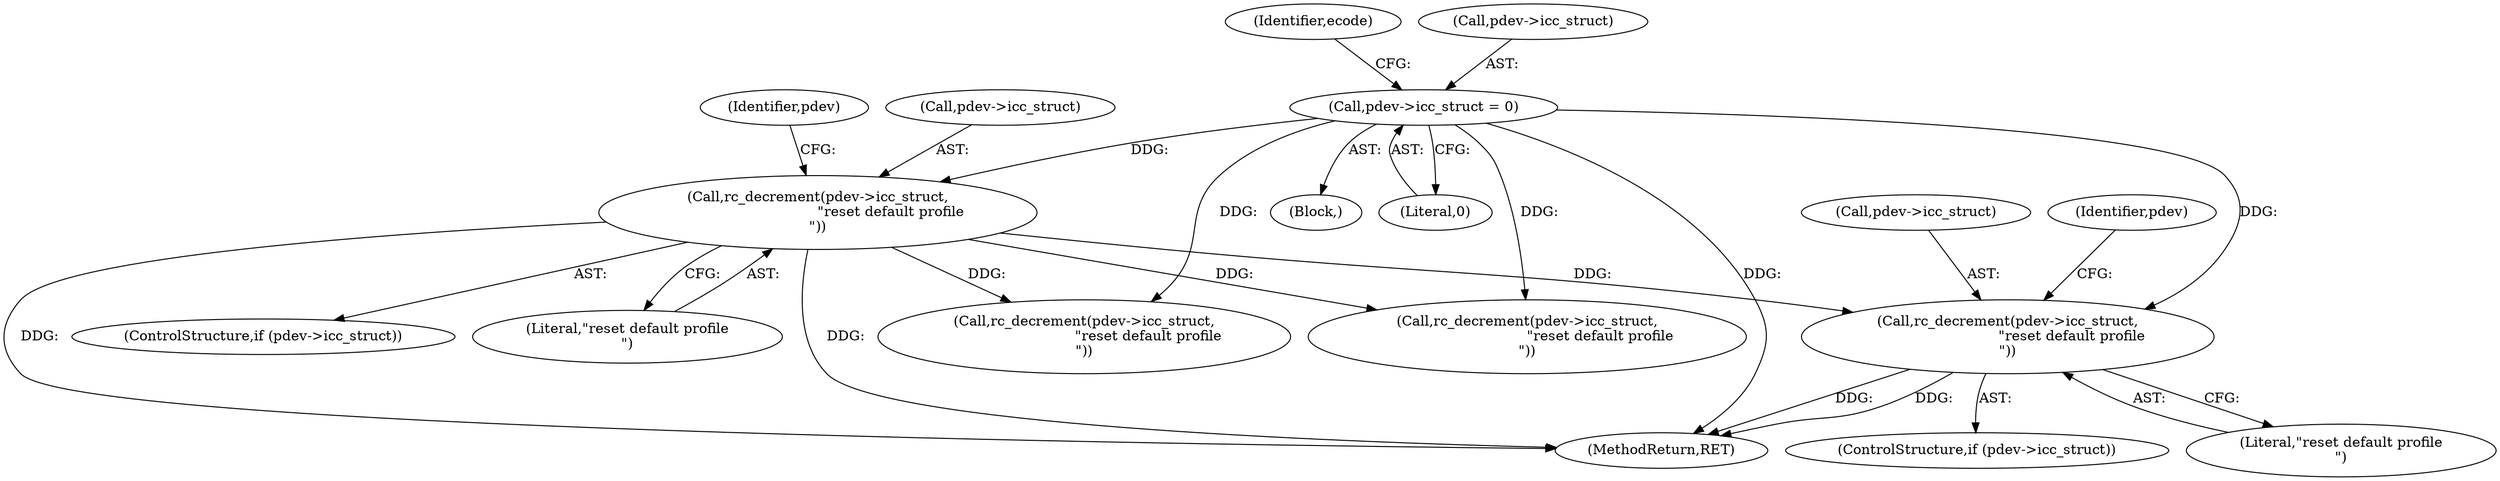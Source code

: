 digraph "0_ghostscript_c3476dde7743761a4e1d39a631716199b696b880@pointer" {
"1001091" [label="(Call,rc_decrement(pdev->icc_struct,\n                             \"reset default profile\n\"))"];
"1000680" [label="(Call,pdev->icc_struct = 0)"];
"1001037" [label="(Call,rc_decrement(pdev->icc_struct,\n                                 \"reset default profile\n\"))"];
"1001033" [label="(ControlStructure,if (pdev->icc_struct))"];
"1000687" [label="(Identifier,ecode)"];
"1000684" [label="(Literal,0)"];
"1001125" [label="(Call,rc_decrement(pdev->icc_struct,\n                             \"reset default profile\n\"))"];
"1001038" [label="(Call,pdev->icc_struct)"];
"1001091" [label="(Call,rc_decrement(pdev->icc_struct,\n                             \"reset default profile\n\"))"];
"1000681" [label="(Call,pdev->icc_struct)"];
"1001097" [label="(Identifier,pdev)"];
"1001043" [label="(Identifier,pdev)"];
"1001041" [label="(Literal,\"reset default profile\n\")"];
"1001092" [label="(Call,pdev->icc_struct)"];
"1001551" [label="(MethodReturn,RET)"];
"1000680" [label="(Call,pdev->icc_struct = 0)"];
"1001037" [label="(Call,rc_decrement(pdev->icc_struct,\n                                 \"reset default profile\n\"))"];
"1000671" [label="(Block,)"];
"1001087" [label="(ControlStructure,if (pdev->icc_struct))"];
"1001095" [label="(Literal,\"reset default profile\n\")"];
"1001168" [label="(Call,rc_decrement(pdev->icc_struct,\n                                 \"reset default profile\n\"))"];
"1001091" -> "1001087"  [label="AST: "];
"1001091" -> "1001095"  [label="CFG: "];
"1001092" -> "1001091"  [label="AST: "];
"1001095" -> "1001091"  [label="AST: "];
"1001097" -> "1001091"  [label="CFG: "];
"1001091" -> "1001551"  [label="DDG: "];
"1001091" -> "1001551"  [label="DDG: "];
"1000680" -> "1001091"  [label="DDG: "];
"1001037" -> "1001091"  [label="DDG: "];
"1000680" -> "1000671"  [label="AST: "];
"1000680" -> "1000684"  [label="CFG: "];
"1000681" -> "1000680"  [label="AST: "];
"1000684" -> "1000680"  [label="AST: "];
"1000687" -> "1000680"  [label="CFG: "];
"1000680" -> "1001551"  [label="DDG: "];
"1000680" -> "1001037"  [label="DDG: "];
"1000680" -> "1001125"  [label="DDG: "];
"1000680" -> "1001168"  [label="DDG: "];
"1001037" -> "1001033"  [label="AST: "];
"1001037" -> "1001041"  [label="CFG: "];
"1001038" -> "1001037"  [label="AST: "];
"1001041" -> "1001037"  [label="AST: "];
"1001043" -> "1001037"  [label="CFG: "];
"1001037" -> "1001551"  [label="DDG: "];
"1001037" -> "1001551"  [label="DDG: "];
"1001037" -> "1001125"  [label="DDG: "];
"1001037" -> "1001168"  [label="DDG: "];
}
